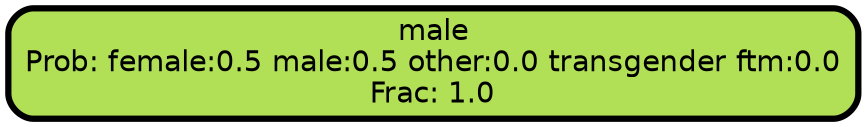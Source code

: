 graph Tree {
node [shape=box, style="filled, rounded",color="black",penwidth="3",fontcolor="black",                 fontname=helvetica] ;
graph [ranksep="0 equally", splines=straight,                 bgcolor=transparent, dpi=200] ;
edge [fontname=helvetica, color=black] ;
0 [label="male
Prob: female:0.5 male:0.5 other:0.0 transgender ftm:0.0
Frac: 1.0", fillcolor="#b1e057"] ;
{rank = same;}}